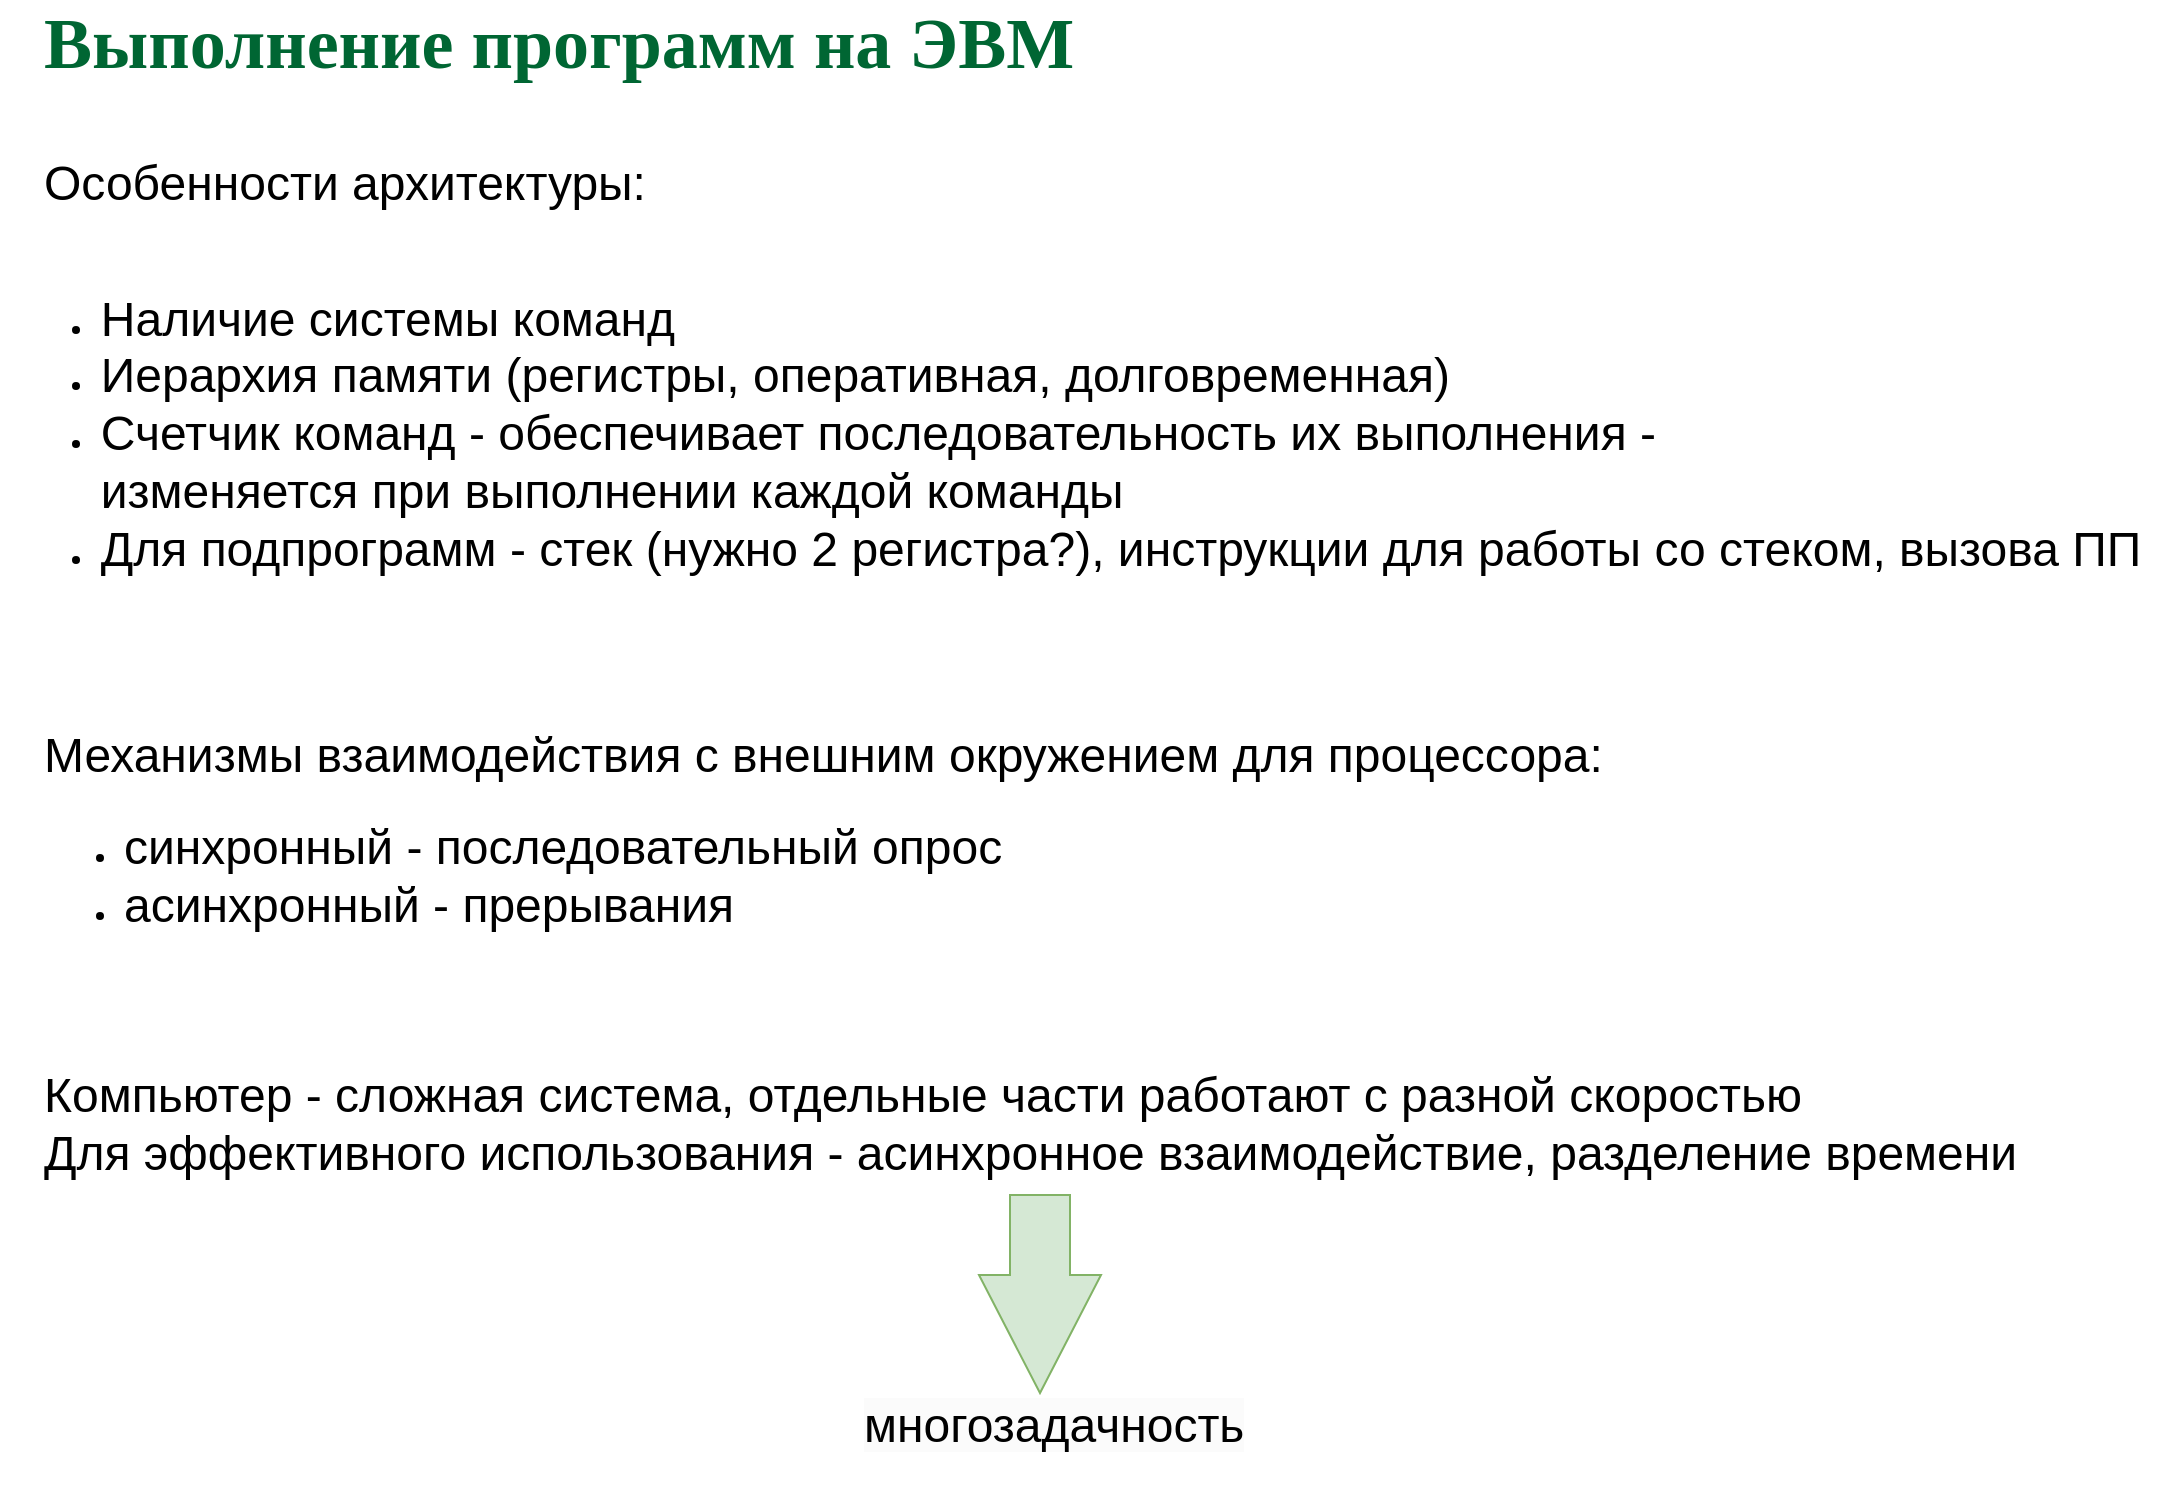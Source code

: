 <mxfile version="20.8.16" type="device" pages="12"><diagram id="nSJxbqhqykkziwxOkiMd" name="ProgrExec"><mxGraphModel dx="1434" dy="856" grid="1" gridSize="10" guides="1" tooltips="1" connect="1" arrows="1" fold="1" page="1" pageScale="1" pageWidth="1169" pageHeight="827" math="0" shadow="0"><root><mxCell id="0"/><mxCell id="1" parent="0"/><mxCell id="FSm5RWdc4QSnO34_9xcb-1" value="&lt;font face=&quot;Garamond&quot; color=&quot;#006633&quot;&gt;&lt;span style=&quot;font-size: 36px;&quot;&gt;&lt;b&gt;Выполнение программ на ЭВМ&lt;/b&gt;&lt;/span&gt;&lt;/font&gt;" style="text;html=1;align=left;verticalAlign=middle;whiteSpace=wrap;rounded=0;" parent="1" vertex="1"><mxGeometry x="40" y="40" width="920" height="20" as="geometry"/></mxCell><mxCell id="FSm5RWdc4QSnO34_9xcb-16" value="&lt;div style=&quot;&quot;&gt;&lt;span style=&quot;font-size: 24px; background-color: initial;&quot;&gt;Особенности архитектуры:&lt;/span&gt;&lt;/div&gt;" style="text;html=1;align=left;verticalAlign=middle;resizable=0;points=[];autosize=1;" parent="1" vertex="1"><mxGeometry x="40" y="100" width="320" height="40" as="geometry"/></mxCell><mxCell id="z0JmsjBJ_mSiuB3NKiDP-1" value="&lt;ul&gt;&lt;li style=&quot;text-align: justify;&quot;&gt;&lt;font style=&quot;font-size: 24px;&quot;&gt;Наличие системы команд&lt;/font&gt;&lt;/li&gt;&lt;li style=&quot;text-align: justify;&quot;&gt;&lt;font style=&quot;font-size: 24px;&quot;&gt;Иерархия памяти (регистры, оперативная, долговременная)&lt;/font&gt;&lt;/li&gt;&lt;li&gt;&lt;div style=&quot;text-align: justify;&quot;&gt;&lt;span style=&quot;background-color: initial;&quot;&gt;&lt;font style=&quot;font-size: 24px;&quot;&gt;Счетчик команд - обеспечивает последовательноcть их выполнения -&lt;/font&gt;&lt;/span&gt;&lt;/div&gt;&lt;font style=&quot;font-size: 24px;&quot;&gt;&lt;div style=&quot;text-align: justify;&quot;&gt;&lt;span style=&quot;background-color: initial;&quot;&gt;изменяется при выполнении каждой команды&lt;/span&gt;&lt;/div&gt;&lt;/font&gt;&lt;/li&gt;&lt;li style=&quot;text-align: justify;&quot;&gt;&lt;font style=&quot;font-size: 24px;&quot;&gt;Для подпрограмм - стек (нужно 2 регистра?), инструкции для работы со стеком, вызова ПП&lt;/font&gt;&lt;/li&gt;&lt;/ul&gt;" style="text;html=1;align=center;verticalAlign=middle;resizable=0;points=[];autosize=1;" parent="1" vertex="1"><mxGeometry x="20" y="155" width="1080" height="180" as="geometry"/></mxCell><mxCell id="fpP-_J3DZztAZxgvCmw2-1" value="&lt;div style=&quot;&quot;&gt;&lt;span style=&quot;font-size: 24px; background-color: initial;&quot;&gt;Механизмы взаимодействия с внешним окружением для процессора:&lt;/span&gt;&lt;/div&gt;" style="text;html=1;align=left;verticalAlign=middle;resizable=0;points=[];autosize=1;" parent="1" vertex="1"><mxGeometry x="40" y="386" width="800" height="40" as="geometry"/></mxCell><mxCell id="fpP-_J3DZztAZxgvCmw2-2" value="&lt;div style=&quot;&quot;&gt;&lt;div style=&quot;border-color: var(--border-color);&quot;&gt;&lt;ul&gt;&lt;li&gt;&lt;font style=&quot;font-size: 24px;&quot;&gt;синхронный - последовательный опрос&lt;/font&gt;&lt;/li&gt;&lt;li&gt;&lt;span style=&quot;border-color: var(--border-color); font-size: 24px; background-color: initial;&quot;&gt;асинхронный - прерывания&lt;/span&gt;&lt;/li&gt;&lt;/ul&gt;&lt;/div&gt;&lt;/div&gt;" style="text;html=1;align=left;verticalAlign=middle;resizable=0;points=[];autosize=1;" parent="1" vertex="1"><mxGeometry x="40" y="416" width="500" height="100" as="geometry"/></mxCell><mxCell id="fpP-_J3DZztAZxgvCmw2-3" value="&lt;div style=&quot;&quot;&gt;&lt;span style=&quot;font-size: 24px; background-color: initial;&quot;&gt;Компьютер - сложная система, отдельные части работают с разной скоростью&lt;/span&gt;&lt;/div&gt;&lt;div style=&quot;&quot;&gt;&lt;span style=&quot;font-size: 24px; background-color: initial;&quot;&gt;Для эффективного использования - асинхронное взаимодействие, разделение времени&lt;/span&gt;&lt;/div&gt;" style="text;html=1;align=left;verticalAlign=middle;resizable=0;points=[];autosize=1;" parent="1" vertex="1"><mxGeometry x="40" y="555" width="1010" height="70" as="geometry"/></mxCell><mxCell id="lG9jshffzJxQs7u_6hXv-1" value="&lt;span style=&quot;color: rgb(0, 0, 0); font-family: Helvetica; font-size: 24px; font-style: normal; font-variant-ligatures: normal; font-variant-caps: normal; font-weight: 400; letter-spacing: normal; orphans: 2; text-align: left; text-indent: 0px; text-transform: none; widows: 2; word-spacing: 0px; -webkit-text-stroke-width: 0px; background-color: rgb(251, 251, 251); text-decoration-thickness: initial; text-decoration-style: initial; text-decoration-color: initial; float: none; display: inline !important;&quot;&gt;многозадачность&lt;/span&gt;" style="text;whiteSpace=wrap;html=1;fontSize=24;" parent="1" vertex="1"><mxGeometry x="450" y="720" width="220" height="50" as="geometry"/></mxCell><mxCell id="lG9jshffzJxQs7u_6hXv-2" value="" style="shape=flexArrow;endArrow=classic;html=1;rounded=0;fontSize=24;endWidth=30;endSize=19.33;width=30;fillColor=#d5e8d4;strokeColor=#82b366;" parent="1" edge="1"><mxGeometry width="50" height="50" relative="1" as="geometry"><mxPoint x="540" y="625" as="sourcePoint"/><mxPoint x="540" y="725" as="targetPoint"/></mxGeometry></mxCell></root></mxGraphModel></diagram><diagram name="Process" id="l9g7ujYTFN1uIHumiWOt"><mxGraphModel dx="1434" dy="856" grid="1" gridSize="10" guides="1" tooltips="1" connect="1" arrows="1" fold="1" page="1" pageScale="1" pageWidth="1169" pageHeight="827" math="0" shadow="0"><root><mxCell id="tBPeujMHqotoFAU7v0gL-0"/><mxCell id="tBPeujMHqotoFAU7v0gL-1" parent="tBPeujMHqotoFAU7v0gL-0"/><mxCell id="tBPeujMHqotoFAU7v0gL-2" value="&lt;font face=&quot;Garamond&quot; color=&quot;#006633&quot;&gt;&lt;span style=&quot;font-size: 36px;&quot;&gt;&lt;b&gt;Процесс&lt;/b&gt;&lt;/span&gt;&lt;/font&gt;" style="text;html=1;align=left;verticalAlign=middle;whiteSpace=wrap;rounded=0;" parent="tBPeujMHqotoFAU7v0gL-1" vertex="1"><mxGeometry x="40" y="40" width="920" height="20" as="geometry"/></mxCell><mxCell id="tBPeujMHqotoFAU7v0gL-3" value="&lt;div style=&quot;&quot;&gt;&lt;span style=&quot;font-size: 24px; background-color: initial;&quot;&gt;Абстракция, представляющая программу, выполняемую компьютером&amp;nbsp;&lt;/span&gt;&lt;/div&gt;" style="text;html=1;align=left;verticalAlign=middle;resizable=0;points=[];autosize=1;" parent="tBPeujMHqotoFAU7v0gL-1" vertex="1"><mxGeometry x="40" y="100" width="820" height="40" as="geometry"/></mxCell><mxCell id="C2RTmKRhhdUdMfjQfOe0-0" value="Процесс" style="swimlane;whiteSpace=wrap;html=1;fontSize=24;" parent="tBPeujMHqotoFAU7v0gL-1" vertex="1"><mxGeometry x="430" y="170" width="200" height="530" as="geometry"><mxRectangle x="480" y="340" width="140" height="40" as="alternateBounds"/></mxGeometry></mxCell><mxCell id="C2RTmKRhhdUdMfjQfOe0-2" value="Внешние &lt;br&gt;ресурсы&lt;br&gt;(IO,файлы)" style="text;html=1;align=center;verticalAlign=middle;resizable=0;points=[];autosize=1;strokeColor=#82b366;fillColor=#d5e8d4;fontSize=24;" parent="C2RTmKRhhdUdMfjQfOe0-0" vertex="1"><mxGeometry x="25" y="410" width="150" height="100" as="geometry"/></mxCell><mxCell id="C2RTmKRhhdUdMfjQfOe0-6" value="Указатель команд" style="rounded=0;whiteSpace=wrap;html=1;fontSize=24;fillColor=#ffcc99;strokeColor=#36393d;" parent="C2RTmKRhhdUdMfjQfOe0-0" vertex="1"><mxGeometry x="35" y="90" width="130" height="60" as="geometry"/></mxCell><mxCell id="C2RTmKRhhdUdMfjQfOe0-7" value="РОН" style="rounded=0;whiteSpace=wrap;html=1;fontSize=24;fillColor=#ffcc99;strokeColor=#36393d;" parent="C2RTmKRhhdUdMfjQfOe0-0" vertex="1"><mxGeometry x="35" y="40" width="130" height="40" as="geometry"/></mxCell><mxCell id="C2RTmKRhhdUdMfjQfOe0-8" value="Прочие регистры" style="rounded=0;whiteSpace=wrap;html=1;fontSize=24;fillColor=#ffcc99;strokeColor=#36393d;" parent="C2RTmKRhhdUdMfjQfOe0-0" vertex="1"><mxGeometry x="35" y="160" width="130" height="60" as="geometry"/></mxCell><mxCell id="C2RTmKRhhdUdMfjQfOe0-4" value="Команды" style="text;html=1;align=center;verticalAlign=middle;resizable=0;points=[];autosize=1;strokeColor=#d6b656;fillColor=#fff2cc;fontSize=24;" parent="C2RTmKRhhdUdMfjQfOe0-0" vertex="1"><mxGeometry x="35" y="294" width="130" height="40" as="geometry"/></mxCell><mxCell id="C2RTmKRhhdUdMfjQfOe0-9" value="Данные" style="rounded=0;whiteSpace=wrap;html=1;fontSize=24;fillColor=#fff2cc;strokeColor=#d6b656;" parent="C2RTmKRhhdUdMfjQfOe0-0" vertex="1"><mxGeometry x="35" y="244" width="130" height="40" as="geometry"/></mxCell><mxCell id="C2RTmKRhhdUdMfjQfOe0-10" value="Стек" style="rounded=0;whiteSpace=wrap;html=1;fontSize=24;fillColor=#fff2cc;strokeColor=#d6b656;" parent="C2RTmKRhhdUdMfjQfOe0-0" vertex="1"><mxGeometry x="35" y="344" width="130" height="40" as="geometry"/></mxCell><mxCell id="C2RTmKRhhdUdMfjQfOe0-11" value="" style="shape=curlyBracket;whiteSpace=wrap;html=1;rounded=1;flipH=1;labelPosition=right;verticalLabelPosition=middle;align=left;verticalAlign=middle;fontSize=24;" parent="tBPeujMHqotoFAU7v0gL-1" vertex="1"><mxGeometry x="670" y="210" width="20" height="170" as="geometry"/></mxCell><mxCell id="C2RTmKRhhdUdMfjQfOe0-12" value="Процессор" style="text;html=1;align=center;verticalAlign=middle;resizable=0;points=[];autosize=1;strokeColor=none;fillColor=none;fontSize=24;" parent="tBPeujMHqotoFAU7v0gL-1" vertex="1"><mxGeometry x="690" y="270" width="150" height="40" as="geometry"/></mxCell><mxCell id="C2RTmKRhhdUdMfjQfOe0-13" value="" style="shape=curlyBracket;whiteSpace=wrap;html=1;rounded=1;flipH=1;labelPosition=right;verticalLabelPosition=middle;align=left;verticalAlign=middle;fontSize=24;" parent="tBPeujMHqotoFAU7v0gL-1" vertex="1"><mxGeometry x="670" y="413" width="20" height="140" as="geometry"/></mxCell><mxCell id="C2RTmKRhhdUdMfjQfOe0-14" value="Память" style="text;html=1;align=center;verticalAlign=middle;resizable=0;points=[];autosize=1;strokeColor=none;fillColor=none;fontSize=24;" parent="tBPeujMHqotoFAU7v0gL-1" vertex="1"><mxGeometry x="710" y="463" width="110" height="40" as="geometry"/></mxCell></root></mxGraphModel></diagram><diagram name="Process1" id="dG3LHWr2fGJmJgXNqLzI"><mxGraphModel dx="1434" dy="856" grid="1" gridSize="10" guides="1" tooltips="1" connect="1" arrows="1" fold="1" page="1" pageScale="1" pageWidth="1169" pageHeight="827" math="0" shadow="0"><root><mxCell id="VFLH68kPyPqiKflGiKJR-0"/><mxCell id="VFLH68kPyPqiKflGiKJR-1" parent="VFLH68kPyPqiKflGiKJR-0"/><mxCell id="VFLH68kPyPqiKflGiKJR-2" value="&lt;font face=&quot;Garamond&quot; color=&quot;#006633&quot;&gt;&lt;span style=&quot;font-size: 36px;&quot;&gt;&lt;b&gt;Процесс&lt;/b&gt;&lt;/span&gt;&lt;/font&gt;" style="text;html=1;align=left;verticalAlign=middle;whiteSpace=wrap;rounded=0;" parent="VFLH68kPyPqiKflGiKJR-1" vertex="1"><mxGeometry x="40" y="40" width="920" height="20" as="geometry"/></mxCell><mxCell id="VFLH68kPyPqiKflGiKJR-3" value="&lt;div style=&quot;&quot;&gt;&lt;span style=&quot;font-size: 24px; background-color: initial;&quot;&gt;Абстракция, представляющая программу, выполняемую компьютером&amp;nbsp;&lt;/span&gt;&lt;/div&gt;" style="text;html=1;align=left;verticalAlign=middle;resizable=0;points=[];autosize=1;" parent="VFLH68kPyPqiKflGiKJR-1" vertex="1"><mxGeometry x="40" y="100" width="820" height="40" as="geometry"/></mxCell><mxCell id="VFLH68kPyPqiKflGiKJR-4" value="&lt;ul&gt;&lt;li style=&quot;text-align: justify;&quot;&gt;&lt;font style=&quot;font-size: 24px;&quot;&gt;Изоляция выполняемых программ друг от друга&lt;/font&gt;&lt;/li&gt;&lt;ul&gt;&lt;li style=&quot;text-align: justify;&quot;&gt;&lt;font style=&quot;font-size: 24px;&quot;&gt;Защита - у одной выполняемой программы нет возможности повлиять на выполнение другой&lt;/font&gt;&lt;/li&gt;&lt;li style=&quot;text-align: justify;&quot;&gt;&lt;font style=&quot;font-size: 24px;&quot;&gt;Надежность - ошибки работы одной программы не должны вывести из строя всю систему&lt;/font&gt;&lt;/li&gt;&lt;/ul&gt;&lt;li style=&quot;text-align: left;&quot;&gt;&lt;span style=&quot;font-size: 24px; background-color: initial;&quot;&gt;Взаимодействие программ - возможность передавать информацию&lt;/span&gt;&lt;br&gt;&lt;/li&gt;&lt;li style=&quot;text-align: left;&quot;&gt;&lt;span style=&quot;font-size: 24px; background-color: initial;&quot;&gt;Эффективность&lt;/span&gt;&lt;/li&gt;&lt;ul&gt;&lt;li style=&quot;text-align: left;&quot;&gt;&lt;span style=&quot;font-size: 24px; background-color: initial;&quot;&gt;Критерии???&lt;/span&gt;&lt;/li&gt;&lt;/ul&gt;&lt;li style=&quot;text-align: left;&quot;&gt;&lt;span style=&quot;font-size: 24px; background-color: initial;&quot;&gt;Планирование - выбор порядка выполнения имеющихся задач&lt;/span&gt;&lt;br&gt;&lt;/li&gt;&lt;li style=&quot;text-align: left;&quot;&gt;&lt;span style=&quot;font-size: 24px; background-color: initial;&quot;&gt;Диспетчеризация - реализация плана выполнения&lt;/span&gt;&lt;/li&gt;&lt;/ul&gt;" style="text;html=1;align=center;verticalAlign=middle;resizable=0;points=[];autosize=1;" parent="VFLH68kPyPqiKflGiKJR-1" vertex="1"><mxGeometry y="210" width="1150" height="270" as="geometry"/></mxCell><mxCell id="VFLH68kPyPqiKflGiKJR-5" value="&lt;div style=&quot;&quot;&gt;&lt;span style=&quot;font-size: 24px;&quot;&gt;Задачи ОС:&lt;/span&gt;&lt;/div&gt;" style="text;html=1;align=left;verticalAlign=middle;resizable=0;points=[];autosize=1;" parent="VFLH68kPyPqiKflGiKJR-1" vertex="1"><mxGeometry x="40" y="200" width="150" height="40" as="geometry"/></mxCell><mxCell id="VFLH68kPyPqiKflGiKJR-6" value="&lt;div style=&quot;&quot;&gt;&lt;span style=&quot;font-size: 24px;&quot;&gt;Управление работой нескольких программ также требует ресурсов&amp;nbsp;&amp;nbsp;&lt;/span&gt;&lt;/div&gt;" style="text;html=1;align=left;verticalAlign=middle;resizable=0;points=[];autosize=1;" parent="VFLH68kPyPqiKflGiKJR-1" vertex="1"><mxGeometry x="190" y="740" width="790" height="40" as="geometry"/></mxCell><mxCell id="VFLH68kPyPqiKflGiKJR-7" value="" style="group" parent="VFLH68kPyPqiKflGiKJR-1" vertex="1" connectable="0"><mxGeometry x="100" y="710" width="80" height="80" as="geometry"/></mxCell><mxCell id="VFLH68kPyPqiKflGiKJR-8" value="" style="endArrow=none;html=1;strokeWidth=10;strokeColor=#FF0000;jumpStyle=arc;" parent="VFLH68kPyPqiKflGiKJR-7" edge="1"><mxGeometry width="50" height="50" relative="1" as="geometry"><mxPoint x="40" y="80" as="sourcePoint"/><mxPoint x="40" y="80" as="targetPoint"/><Array as="points"><mxPoint y="80"/><mxPoint x="40"/><mxPoint x="80" y="80"/></Array></mxGeometry></mxCell><mxCell id="VFLH68kPyPqiKflGiKJR-9" value="&lt;font style=&quot;font-size: 63px&quot;&gt;!&lt;/font&gt;" style="text;html=1;strokeColor=none;fillColor=none;align=center;verticalAlign=middle;whiteSpace=wrap;rounded=0;fontFamily=Times New Roman;" parent="VFLH68kPyPqiKflGiKJR-7" vertex="1"><mxGeometry x="20" y="40" width="40" height="20" as="geometry"/></mxCell></root></mxGraphModel></diagram><diagram name="ProcImpl" id="qnFB7m8EAblPJjfw8IcT"><mxGraphModel dx="1434" dy="856" grid="1" gridSize="10" guides="1" tooltips="1" connect="1" arrows="1" fold="1" page="1" pageScale="1" pageWidth="1169" pageHeight="827" math="0" shadow="0"><root><mxCell id="2LFhm4hsfouxXfLqIPhk-0"/><mxCell id="2LFhm4hsfouxXfLqIPhk-1" parent="2LFhm4hsfouxXfLqIPhk-0"/><mxCell id="2LFhm4hsfouxXfLqIPhk-2" value="&lt;font face=&quot;Garamond&quot; color=&quot;#006633&quot;&gt;&lt;span style=&quot;font-size: 36px;&quot;&gt;&lt;b&gt;Механизмы&lt;/b&gt;&lt;/span&gt;&lt;/font&gt;" style="text;html=1;align=left;verticalAlign=middle;whiteSpace=wrap;rounded=0;" parent="2LFhm4hsfouxXfLqIPhk-1" vertex="1"><mxGeometry x="40" y="40" width="920" height="20" as="geometry"/></mxCell><mxCell id="2LFhm4hsfouxXfLqIPhk-8" value="&lt;ul&gt;&lt;li style=&quot;text-align: justify;&quot;&gt;&lt;font style=&quot;font-size: 24px;&quot;&gt;Уровни привелегий для выполняемых комманд&lt;/font&gt;&lt;/li&gt;&lt;ul&gt;&lt;li style=&quot;text-align: justify;&quot;&gt;&lt;font style=&quot;font-size: 24px;&quot;&gt;Режимы ядра /&amp;nbsp;&lt;/font&gt;&lt;font style=&quot;font-size: 24px;&quot;&gt;пользователя&lt;/font&gt;&lt;/li&gt;&lt;li style=&quot;text-align: justify;&quot;&gt;&lt;font style=&quot;font-size: 24px;&quot;&gt;Атомарное переключение&lt;/font&gt;&lt;/li&gt;&lt;li style=&quot;text-align: justify;&quot;&gt;&lt;font style=&quot;font-size: 24px;&quot;&gt;Поддержка со стороны аппаратного обеспечения&lt;/font&gt;&lt;/li&gt;&lt;/ul&gt;&lt;li style=&quot;text-align: justify;&quot;&gt;&lt;span style=&quot;font-size: 24px;&quot;&gt;Виртуальная память - программы используют логические адреса при обращении&amp;nbsp;&lt;/span&gt;&lt;/li&gt;&lt;li style=&quot;text-align: justify;&quot;&gt;&lt;span style=&quot;font-size: 24px;&quot;&gt;Плоская / иерархическая структура процессов&lt;/span&gt;&lt;/li&gt;&lt;li style=&quot;text-align: justify;&quot;&gt;&lt;span style=&quot;font-size: 24px;&quot;&gt;IPC / синхронизация&lt;/span&gt;&lt;/li&gt;&lt;/ul&gt;" style="text;html=1;align=center;verticalAlign=middle;resizable=0;points=[];autosize=1;" parent="2LFhm4hsfouxXfLqIPhk-1" vertex="1"><mxGeometry x="20" y="100" width="980" height="240" as="geometry"/></mxCell></root></mxGraphModel></diagram><diagram name="Thread" id="jH8TLV62K9B6FPNNRwtL"><mxGraphModel dx="1434" dy="856" grid="1" gridSize="10" guides="1" tooltips="1" connect="1" arrows="1" fold="1" page="1" pageScale="1" pageWidth="1169" pageHeight="827" math="0" shadow="0"><root><mxCell id="UPwp5ahjmvPJkiSjynWU-0"/><mxCell id="UPwp5ahjmvPJkiSjynWU-1" parent="UPwp5ahjmvPJkiSjynWU-0"/><mxCell id="UPwp5ahjmvPJkiSjynWU-2" value="&lt;font face=&quot;Garamond&quot; color=&quot;#006633&quot;&gt;&lt;span style=&quot;font-size: 36px;&quot;&gt;&lt;b&gt;Поток&lt;/b&gt;&lt;/span&gt;&lt;/font&gt;" style="text;html=1;align=left;verticalAlign=middle;whiteSpace=wrap;rounded=0;" vertex="1" parent="UPwp5ahjmvPJkiSjynWU-1"><mxGeometry x="40" y="40" width="920" height="20" as="geometry"/></mxCell><mxCell id="UPwp5ahjmvPJkiSjynWU-3" value="&lt;div style=&quot;&quot;&gt;&lt;span style=&quot;font-size: 24px; background-color: initial;&quot;&gt;Абстракция, представляющая последовательность команд, выполняемых компьютером?&amp;nbsp;&lt;/span&gt;&lt;/div&gt;" style="text;html=1;align=left;verticalAlign=middle;resizable=0;points=[];autosize=1;" vertex="1" parent="UPwp5ahjmvPJkiSjynWU-1"><mxGeometry x="40" y="100" width="1030" height="40" as="geometry"/></mxCell><mxCell id="UPwp5ahjmvPJkiSjynWU-4" value="&lt;div style=&quot;text-align: justify;&quot;&gt;&lt;span style=&quot;background-color: initial;&quot;&gt;Поток - единица планирования&lt;/span&gt;&lt;/div&gt;" style="text;html=1;align=center;verticalAlign=middle;resizable=0;points=[];autosize=1;strokeColor=none;fillColor=none;fontSize=24;" vertex="1" parent="UPwp5ahjmvPJkiSjynWU-1"><mxGeometry x="40" y="400" width="370" height="40" as="geometry"/></mxCell><mxCell id="UPwp5ahjmvPJkiSjynWU-5" value="Можно организовать эффективное выполнение программы, если известно &lt;br&gt;&lt;div style=&quot;text-align: justify;&quot;&gt;&lt;span style=&quot;background-color: initial;&quot;&gt;о разной скорости работы&amp;nbsp;&lt;/span&gt;&lt;span style=&quot;background-color: initial; text-align: justify;&quot;&gt;отдельных ее частей&lt;/span&gt;&lt;/div&gt;" style="text;html=1;align=center;verticalAlign=middle;resizable=0;points=[];autosize=1;strokeColor=none;fillColor=none;fontSize=24;" vertex="1" parent="UPwp5ahjmvPJkiSjynWU-1"><mxGeometry x="30" y="150" width="860" height="70" as="geometry"/></mxCell><mxCell id="UPwp5ahjmvPJkiSjynWU-6" value="&lt;div style=&quot;text-align: justify;&quot;&gt;&lt;span style=&quot;background-color: initial;&quot;&gt;Поток - единица кооперации при выполнении программ&lt;/span&gt;&lt;/div&gt;" style="text;html=1;align=center;verticalAlign=middle;resizable=0;points=[];autosize=1;strokeColor=none;fillColor=none;fontSize=24;" vertex="1" parent="UPwp5ahjmvPJkiSjynWU-1"><mxGeometry x="30" y="240" width="650" height="40" as="geometry"/></mxCell></root></mxGraphModel></diagram><diagram name="Proc vs. Threa" id="CcIGfTYr9qR9fIUdmWm8"><mxGraphModel dx="1434" dy="856" grid="1" gridSize="10" guides="1" tooltips="1" connect="1" arrows="1" fold="1" page="1" pageScale="1" pageWidth="1169" pageHeight="827" math="0" shadow="0"><root><mxCell id="x0AA3bhOcZa38QLCECdb-0"/><mxCell id="x0AA3bhOcZa38QLCECdb-1" parent="x0AA3bhOcZa38QLCECdb-0"/><mxCell id="x0AA3bhOcZa38QLCECdb-2" value="&lt;font face=&quot;Garamond&quot; color=&quot;#006633&quot;&gt;&lt;span style=&quot;font-size: 36px;&quot;&gt;&lt;b&gt;Процессы и потоки&lt;/b&gt;&lt;/span&gt;&lt;/font&gt;" style="text;html=1;align=left;verticalAlign=middle;whiteSpace=wrap;rounded=0;" parent="x0AA3bhOcZa38QLCECdb-1" vertex="1"><mxGeometry x="40" y="40" width="920" height="20" as="geometry"/></mxCell><mxCell id="a7BULL-9takkwrKtrvQq-12" value="Процесс" style="swimlane;whiteSpace=wrap;html=1;fontSize=24;" parent="x0AA3bhOcZa38QLCECdb-1" vertex="1"><mxGeometry x="450" y="120" width="650" height="520" as="geometry"><mxRectangle x="480" y="340" width="140" height="40" as="alternateBounds"/></mxGeometry></mxCell><mxCell id="a7BULL-9takkwrKtrvQq-18" value="&lt;span style=&quot;&quot;&gt;Данные&amp;nbsp;&lt;/span&gt;" style="rounded=0;whiteSpace=wrap;html=1;fontSize=24;fillColor=#fff2cc;strokeColor=#d6b656;" parent="a7BULL-9takkwrKtrvQq-12" vertex="1"><mxGeometry x="20" y="320" width="610" height="40" as="geometry"/></mxCell><mxCell id="a7BULL-9takkwrKtrvQq-20" value="Внешние&amp;nbsp;&lt;span style=&quot;&quot;&gt;ресурсы&amp;nbsp;&lt;/span&gt;&lt;br style=&quot;border-color: var(--border-color);&quot;&gt;(IO,файлы&lt;span style=&quot;&quot;&gt;)&lt;/span&gt;" style="rounded=0;whiteSpace=wrap;html=1;fontSize=24;fillColor=#d5e8d4;strokeColor=#82b366;" parent="a7BULL-9takkwrKtrvQq-12" vertex="1"><mxGeometry x="20" y="440" width="610" height="60" as="geometry"/></mxCell><mxCell id="E0Z-KrfZ8zAxnT_gQ3G2-2" value="Поток 1" style="swimlane;whiteSpace=wrap;html=1;fontSize=24;startSize=23;" parent="a7BULL-9takkwrKtrvQq-12" vertex="1"><mxGeometry x="20" y="40" width="150" height="270" as="geometry"/></mxCell><mxCell id="gbKKFq4SktGGh1cB8W86-1" value="РОН" style="rounded=0;whiteSpace=wrap;html=1;fontSize=24;fillColor=#ffcc99;strokeColor=#36393d;" vertex="1" parent="E0Z-KrfZ8zAxnT_gQ3G2-2"><mxGeometry x="10" y="30" width="130" height="40" as="geometry"/></mxCell><mxCell id="gbKKFq4SktGGh1cB8W86-2" value="Указатель команд" style="rounded=0;whiteSpace=wrap;html=1;fontSize=24;fillColor=#ffcc99;strokeColor=#36393d;" vertex="1" parent="E0Z-KrfZ8zAxnT_gQ3G2-2"><mxGeometry x="10" y="80" width="130" height="60" as="geometry"/></mxCell><mxCell id="gbKKFq4SktGGh1cB8W86-3" value="Прочие регистры" style="rounded=0;whiteSpace=wrap;html=1;fontSize=24;fillColor=#ffcc99;strokeColor=#36393d;" vertex="1" parent="E0Z-KrfZ8zAxnT_gQ3G2-2"><mxGeometry x="10" y="150" width="130" height="60" as="geometry"/></mxCell><mxCell id="gbKKFq4SktGGh1cB8W86-4" value="Стек" style="rounded=0;whiteSpace=wrap;html=1;fontSize=24;fillColor=#fff2cc;strokeColor=#d6b656;" vertex="1" parent="E0Z-KrfZ8zAxnT_gQ3G2-2"><mxGeometry x="10" y="220" width="130" height="40" as="geometry"/></mxCell><mxCell id="gbKKFq4SktGGh1cB8W86-5" value="&lt;span style=&quot;&quot;&gt;Команды&lt;/span&gt;" style="rounded=0;whiteSpace=wrap;html=1;fontSize=24;fillColor=#fff2cc;strokeColor=#d6b656;" vertex="1" parent="a7BULL-9takkwrKtrvQq-12"><mxGeometry x="20" y="380" width="610" height="40" as="geometry"/></mxCell><mxCell id="gbKKFq4SktGGh1cB8W86-6" value="Поток 2" style="swimlane;whiteSpace=wrap;html=1;fontSize=24;startSize=23;" vertex="1" parent="a7BULL-9takkwrKtrvQq-12"><mxGeometry x="180" y="40" width="150" height="270" as="geometry"/></mxCell><mxCell id="gbKKFq4SktGGh1cB8W86-7" value="РОН" style="rounded=0;whiteSpace=wrap;html=1;fontSize=24;fillColor=#ffcc99;strokeColor=#36393d;" vertex="1" parent="gbKKFq4SktGGh1cB8W86-6"><mxGeometry x="10" y="30" width="130" height="40" as="geometry"/></mxCell><mxCell id="gbKKFq4SktGGh1cB8W86-8" value="Указатель команд" style="rounded=0;whiteSpace=wrap;html=1;fontSize=24;fillColor=#ffcc99;strokeColor=#36393d;" vertex="1" parent="gbKKFq4SktGGh1cB8W86-6"><mxGeometry x="10" y="80" width="130" height="60" as="geometry"/></mxCell><mxCell id="gbKKFq4SktGGh1cB8W86-9" value="Прочие регистры" style="rounded=0;whiteSpace=wrap;html=1;fontSize=24;fillColor=#ffcc99;strokeColor=#36393d;" vertex="1" parent="gbKKFq4SktGGh1cB8W86-6"><mxGeometry x="10" y="150" width="130" height="60" as="geometry"/></mxCell><mxCell id="gbKKFq4SktGGh1cB8W86-10" value="Стек" style="rounded=0;whiteSpace=wrap;html=1;fontSize=24;fillColor=#fff2cc;strokeColor=#d6b656;" vertex="1" parent="gbKKFq4SktGGh1cB8W86-6"><mxGeometry x="10" y="220" width="130" height="40" as="geometry"/></mxCell><mxCell id="gbKKFq4SktGGh1cB8W86-11" value="Поток n" style="swimlane;whiteSpace=wrap;html=1;fontSize=24;startSize=23;" vertex="1" parent="a7BULL-9takkwrKtrvQq-12"><mxGeometry x="480" y="40" width="150" height="270" as="geometry"/></mxCell><mxCell id="gbKKFq4SktGGh1cB8W86-12" value="РОН" style="rounded=0;whiteSpace=wrap;html=1;fontSize=24;fillColor=#ffcc99;strokeColor=#36393d;" vertex="1" parent="gbKKFq4SktGGh1cB8W86-11"><mxGeometry x="10" y="30" width="130" height="40" as="geometry"/></mxCell><mxCell id="gbKKFq4SktGGh1cB8W86-13" value="Указатель команд" style="rounded=0;whiteSpace=wrap;html=1;fontSize=24;fillColor=#ffcc99;strokeColor=#36393d;" vertex="1" parent="gbKKFq4SktGGh1cB8W86-11"><mxGeometry x="10" y="80" width="130" height="60" as="geometry"/></mxCell><mxCell id="gbKKFq4SktGGh1cB8W86-14" value="Прочие регистры" style="rounded=0;whiteSpace=wrap;html=1;fontSize=24;fillColor=#ffcc99;strokeColor=#36393d;" vertex="1" parent="gbKKFq4SktGGh1cB8W86-11"><mxGeometry x="10" y="150" width="130" height="60" as="geometry"/></mxCell><mxCell id="gbKKFq4SktGGh1cB8W86-15" value="Стек" style="rounded=0;whiteSpace=wrap;html=1;fontSize=24;fillColor=#fff2cc;strokeColor=#d6b656;" vertex="1" parent="gbKKFq4SktGGh1cB8W86-11"><mxGeometry x="10" y="220" width="130" height="40" as="geometry"/></mxCell><mxCell id="a7BULL-9takkwrKtrvQq-28" value="..." style="text;html=1;align=center;verticalAlign=middle;resizable=0;points=[];autosize=1;strokeColor=none;fillColor=none;fontSize=24;" parent="a7BULL-9takkwrKtrvQq-12" vertex="1"><mxGeometry x="390" y="270" width="40" height="40" as="geometry"/></mxCell><mxCell id="hHAaS6Gjhi5_Dp3g_OiN-0" value="Процесс" style="swimlane;whiteSpace=wrap;html=1;fontSize=24;" vertex="1" parent="x0AA3bhOcZa38QLCECdb-1"><mxGeometry x="90" y="120" width="200" height="530" as="geometry"><mxRectangle x="480" y="340" width="140" height="40" as="alternateBounds"/></mxGeometry></mxCell><mxCell id="hHAaS6Gjhi5_Dp3g_OiN-1" value="Внешние &lt;br&gt;ресурсы&lt;br&gt;(IO,файлы)" style="text;html=1;align=center;verticalAlign=middle;resizable=0;points=[];autosize=1;strokeColor=#82b366;fillColor=#d5e8d4;fontSize=24;" vertex="1" parent="hHAaS6Gjhi5_Dp3g_OiN-0"><mxGeometry x="25" y="410" width="150" height="100" as="geometry"/></mxCell><mxCell id="hHAaS6Gjhi5_Dp3g_OiN-2" value="Указатель команд" style="rounded=0;whiteSpace=wrap;html=1;fontSize=24;fillColor=#ffcc99;strokeColor=#36393d;" vertex="1" parent="hHAaS6Gjhi5_Dp3g_OiN-0"><mxGeometry x="35" y="90" width="130" height="60" as="geometry"/></mxCell><mxCell id="hHAaS6Gjhi5_Dp3g_OiN-3" value="РОН" style="rounded=0;whiteSpace=wrap;html=1;fontSize=24;fillColor=#ffcc99;strokeColor=#36393d;" vertex="1" parent="hHAaS6Gjhi5_Dp3g_OiN-0"><mxGeometry x="35" y="40" width="130" height="40" as="geometry"/></mxCell><mxCell id="hHAaS6Gjhi5_Dp3g_OiN-4" value="Прочие регистры" style="rounded=0;whiteSpace=wrap;html=1;fontSize=24;fillColor=#ffcc99;strokeColor=#36393d;" vertex="1" parent="hHAaS6Gjhi5_Dp3g_OiN-0"><mxGeometry x="35" y="160" width="130" height="60" as="geometry"/></mxCell><mxCell id="hHAaS6Gjhi5_Dp3g_OiN-5" value="Команды" style="text;html=1;align=center;verticalAlign=middle;resizable=0;points=[];autosize=1;strokeColor=#d6b656;fillColor=#fff2cc;fontSize=24;" vertex="1" parent="hHAaS6Gjhi5_Dp3g_OiN-0"><mxGeometry x="35" y="294" width="130" height="40" as="geometry"/></mxCell><mxCell id="hHAaS6Gjhi5_Dp3g_OiN-6" value="Данные" style="rounded=0;whiteSpace=wrap;html=1;fontSize=24;fillColor=#fff2cc;strokeColor=#d6b656;" vertex="1" parent="hHAaS6Gjhi5_Dp3g_OiN-0"><mxGeometry x="35" y="244" width="130" height="40" as="geometry"/></mxCell><mxCell id="hHAaS6Gjhi5_Dp3g_OiN-7" value="Стек" style="rounded=0;whiteSpace=wrap;html=1;fontSize=24;fillColor=#fff2cc;strokeColor=#d6b656;" vertex="1" parent="hHAaS6Gjhi5_Dp3g_OiN-0"><mxGeometry x="35" y="344" width="130" height="40" as="geometry"/></mxCell></root></mxGraphModel></diagram><diagram name="Switch" id="zg4TAHSoY1tcdQIQsCl-"><mxGraphModel dx="1434" dy="856" grid="1" gridSize="10" guides="1" tooltips="1" connect="1" arrows="1" fold="1" page="1" pageScale="1" pageWidth="1169" pageHeight="827" math="0" shadow="0"><root><mxCell id="e24MbmkmxqClD7rEPfaP-0"/><mxCell id="e24MbmkmxqClD7rEPfaP-1" parent="e24MbmkmxqClD7rEPfaP-0"/><mxCell id="e24MbmkmxqClD7rEPfaP-2" value="&lt;font face=&quot;Garamond&quot; color=&quot;#006633&quot;&gt;&lt;span style=&quot;font-size: 36px;&quot;&gt;&lt;b&gt;Модели многозадачности&lt;/b&gt;&lt;/span&gt;&lt;/font&gt;" style="text;html=1;align=left;verticalAlign=middle;whiteSpace=wrap;rounded=0;" parent="e24MbmkmxqClD7rEPfaP-1" vertex="1"><mxGeometry x="40" y="40" width="920" height="20" as="geometry"/></mxCell><mxCell id="e24MbmkmxqClD7rEPfaP-3" value="&lt;div style=&quot;&quot;&gt;&lt;ul&gt;&lt;li&gt;&lt;span style=&quot;font-size: 24px; background-color: initial;&quot;&gt;Кооперативная - программы сами принимают решение о передаче ресурсов процессора&lt;br&gt;&lt;/span&gt;&lt;font style=&quot;font-size: 24px;&quot;&gt;и уведомляют об этом посредника&lt;/font&gt;&lt;/li&gt;&lt;/ul&gt;&lt;/div&gt;" style="text;html=1;align=left;verticalAlign=middle;resizable=0;points=[];autosize=1;" parent="e24MbmkmxqClD7rEPfaP-1" vertex="1"><mxGeometry x="40" y="120" width="1060" height="100" as="geometry"/></mxCell><mxCell id="sfog1MSbfzxbVCWLOZPj-1" value="Для процессов - посредник = ОС, для потоков - необязательно&amp;nbsp;" style="text;html=1;align=center;verticalAlign=middle;resizable=0;points=[];autosize=1;strokeColor=none;fillColor=none;fontSize=24;" parent="e24MbmkmxqClD7rEPfaP-1" vertex="1"><mxGeometry x="171" y="730" width="730" height="40" as="geometry"/></mxCell><mxCell id="kUnpttdUz_7TJmhfstCy-0" value="&lt;div style=&quot;&quot;&gt;&lt;ul&gt;&lt;li&gt;&lt;span style=&quot;background-color: initial; font-size: 24px;&quot;&gt;Вытесняющая - посредник самостоятельно принимает решение о передаче&amp;nbsp;&lt;/span&gt;&lt;br&gt;&lt;/li&gt;&lt;/ul&gt;&lt;/div&gt;" style="text;html=1;align=left;verticalAlign=middle;resizable=0;points=[];autosize=1;" vertex="1" parent="e24MbmkmxqClD7rEPfaP-1"><mxGeometry x="40" y="335" width="920" height="70" as="geometry"/></mxCell><mxCell id="_qr2BPOXxH1lpe2oZSij-0" value="" style="group" vertex="1" connectable="0" parent="e24MbmkmxqClD7rEPfaP-1"><mxGeometry x="66" y="710" width="80" height="80" as="geometry"/></mxCell><mxCell id="_qr2BPOXxH1lpe2oZSij-1" value="" style="endArrow=none;html=1;strokeWidth=10;strokeColor=#FF0000;jumpStyle=arc;" edge="1" parent="_qr2BPOXxH1lpe2oZSij-0"><mxGeometry width="50" height="50" relative="1" as="geometry"><mxPoint x="40" y="80" as="sourcePoint"/><mxPoint x="40" y="80" as="targetPoint"/><Array as="points"><mxPoint y="80"/><mxPoint x="40"/><mxPoint x="80" y="80"/></Array></mxGeometry></mxCell><mxCell id="_qr2BPOXxH1lpe2oZSij-2" value="&lt;font style=&quot;font-size: 63px&quot;&gt;!&lt;/font&gt;" style="text;html=1;strokeColor=none;fillColor=none;align=center;verticalAlign=middle;whiteSpace=wrap;rounded=0;fontFamily=Times New Roman;" vertex="1" parent="_qr2BPOXxH1lpe2oZSij-0"><mxGeometry x="20" y="40" width="40" height="20" as="geometry"/></mxCell><mxCell id="_qr2BPOXxH1lpe2oZSij-11" value="&lt;font style=&quot;font-size: 24px;&quot;&gt;Как гарантировать невозможность монопольного захвата ресурсов?&lt;/font&gt;" style="text;html=1;align=center;verticalAlign=middle;resizable=0;points=[];autosize=1;strokeColor=none;fillColor=none;" vertex="1" parent="e24MbmkmxqClD7rEPfaP-1"><mxGeometry x="152" y="237" width="790" height="40" as="geometry"/></mxCell><mxCell id="_qr2BPOXxH1lpe2oZSij-12" value="&lt;font style=&quot;font-size: 60px&quot;&gt;?&lt;/font&gt;" style="ellipse;whiteSpace=wrap;html=1;aspect=fixed;strokeColor=#FF0000;strokeWidth=10;" vertex="1" parent="e24MbmkmxqClD7rEPfaP-1"><mxGeometry x="66" y="220" width="80" height="80" as="geometry"/></mxCell><mxCell id="_qr2BPOXxH1lpe2oZSij-15" value="&lt;font style=&quot;font-size: 60px&quot;&gt;?&lt;/font&gt;" style="ellipse;whiteSpace=wrap;html=1;aspect=fixed;strokeColor=#FF0000;strokeWidth=10;" vertex="1" parent="e24MbmkmxqClD7rEPfaP-1"><mxGeometry x="62" y="405" width="80" height="80" as="geometry"/></mxCell><mxCell id="_qr2BPOXxH1lpe2oZSij-16" value="&lt;font style=&quot;font-size: 24px;&quot;&gt;Когда именно передавать ресурсы системы?&lt;/font&gt;" style="text;html=1;align=center;verticalAlign=middle;resizable=0;points=[];autosize=1;strokeColor=none;fillColor=none;" vertex="1" parent="e24MbmkmxqClD7rEPfaP-1"><mxGeometry x="146" y="425" width="530" height="40" as="geometry"/></mxCell></root></mxGraphModel></diagram><diagram name="ProcStates1" id="Dprki4KVavajzb6xcEt2"><mxGraphModel dx="1434" dy="856" grid="1" gridSize="10" guides="1" tooltips="1" connect="1" arrows="1" fold="1" page="1" pageScale="1" pageWidth="1169" pageHeight="827" math="0" shadow="0"><root><mxCell id="yD2vhJBWGqA_ciG2g0NW-0"/><mxCell id="yD2vhJBWGqA_ciG2g0NW-1" parent="yD2vhJBWGqA_ciG2g0NW-0"/><mxCell id="yD2vhJBWGqA_ciG2g0NW-2" value="&lt;font face=&quot;Garamond&quot; color=&quot;#006633&quot;&gt;&lt;span style=&quot;font-size: 36px;&quot;&gt;&lt;b&gt;Состояния при планировании&amp;nbsp;&lt;/b&gt;&lt;/span&gt;&lt;/font&gt;" style="text;html=1;align=left;verticalAlign=middle;whiteSpace=wrap;rounded=0;" parent="yD2vhJBWGqA_ciG2g0NW-1" vertex="1"><mxGeometry x="40" y="40" width="920" height="20" as="geometry"/></mxCell><mxCell id="xUxSNeP52-d3DJDEmHGL-2" value="" style="endArrow=classic;html=1;fontSize=24;curved=1;exitX=0.5;exitY=0;exitDx=0;exitDy=0;entryX=0.5;entryY=0;entryDx=0;entryDy=0;" parent="yD2vhJBWGqA_ciG2g0NW-1" source="J2ggEzfQZv09y2XyBORm-0" target="J2ggEzfQZv09y2XyBORm-1" edge="1"><mxGeometry width="50" height="50" relative="1" as="geometry"><mxPoint x="300" y="260" as="sourcePoint"/><mxPoint x="800" y="260" as="targetPoint"/><Array as="points"><mxPoint x="540" y="100"/></Array></mxGeometry></mxCell><mxCell id="xUxSNeP52-d3DJDEmHGL-3" value="" style="endArrow=classic;html=1;fontSize=24;curved=1;exitX=0.5;exitY=1;exitDx=0;exitDy=0;entryX=0.5;entryY=1;entryDx=0;entryDy=0;" parent="yD2vhJBWGqA_ciG2g0NW-1" source="J2ggEzfQZv09y2XyBORm-1" target="J2ggEzfQZv09y2XyBORm-0" edge="1"><mxGeometry width="50" height="50" relative="1" as="geometry"><mxPoint x="800" y="320" as="sourcePoint"/><mxPoint x="300" y="320" as="targetPoint"/><Array as="points"><mxPoint x="540" y="470"/></Array></mxGeometry></mxCell><mxCell id="J2ggEzfQZv09y2XyBORm-0" value="&lt;font style=&quot;font-size: 24px;&quot;&gt;Выполняется&lt;/font&gt;" style="rounded=1;whiteSpace=wrap;html=1;" parent="yD2vhJBWGqA_ciG2g0NW-1" vertex="1"><mxGeometry x="240" y="260" width="170" height="60" as="geometry"/></mxCell><mxCell id="J2ggEzfQZv09y2XyBORm-1" value="Не выполняется" style="rounded=1;whiteSpace=wrap;html=1;fontSize=24;" parent="yD2vhJBWGqA_ciG2g0NW-1" vertex="1"><mxGeometry x="690" y="260" width="220" height="60" as="geometry"/></mxCell><mxCell id="xUbCNnuGi3qXxvZruGpf-0" value="&lt;div style=&quot;&quot;&gt;&lt;span style=&quot;font-size: 24px;&quot;&gt;Если причина простоя не принимается во внимание,&amp;nbsp;&lt;/span&gt;&lt;/div&gt;&lt;div style=&quot;&quot;&gt;&lt;span style=&quot;font-size: 24px;&quot;&gt;планирование и диспетчеризация могут быть тщетными&amp;nbsp;&amp;nbsp;&lt;/span&gt;&lt;/div&gt;" style="text;html=1;align=left;verticalAlign=middle;resizable=0;points=[];autosize=1;" parent="yD2vhJBWGqA_ciG2g0NW-1" vertex="1"><mxGeometry x="193" y="705" width="670" height="70" as="geometry"/></mxCell><mxCell id="xUbCNnuGi3qXxvZruGpf-1" value="" style="group" parent="yD2vhJBWGqA_ciG2g0NW-1" vertex="1" connectable="0"><mxGeometry x="83" y="700" width="80" height="80" as="geometry"/></mxCell><mxCell id="xUbCNnuGi3qXxvZruGpf-2" value="" style="endArrow=none;html=1;strokeWidth=10;strokeColor=#FF0000;jumpStyle=arc;" parent="xUbCNnuGi3qXxvZruGpf-1" edge="1"><mxGeometry width="50" height="50" relative="1" as="geometry"><mxPoint x="40" y="80" as="sourcePoint"/><mxPoint x="40" y="80" as="targetPoint"/><Array as="points"><mxPoint y="80"/><mxPoint x="40"/><mxPoint x="80" y="80"/></Array></mxGeometry></mxCell><mxCell id="xUbCNnuGi3qXxvZruGpf-3" value="&lt;font style=&quot;font-size: 63px&quot;&gt;!&lt;/font&gt;" style="text;html=1;strokeColor=none;fillColor=none;align=center;verticalAlign=middle;whiteSpace=wrap;rounded=0;fontFamily=Times New Roman;" parent="xUbCNnuGi3qXxvZruGpf-1" vertex="1"><mxGeometry x="20" y="40" width="40" height="20" as="geometry"/></mxCell></root></mxGraphModel></diagram><diagram name="ProcStates2" id="Dd4n9PIf_xPSdMrAyb2q"><mxGraphModel dx="1434" dy="856" grid="1" gridSize="10" guides="1" tooltips="1" connect="1" arrows="1" fold="1" page="1" pageScale="1" pageWidth="1169" pageHeight="827" math="0" shadow="0"><root><mxCell id="Wt1Z7GTbbg-_mPJVURa6-0"/><mxCell id="Wt1Z7GTbbg-_mPJVURa6-1" parent="Wt1Z7GTbbg-_mPJVURa6-0"/><mxCell id="Wt1Z7GTbbg-_mPJVURa6-2" value="&lt;b style=&quot;border-color: var(--border-color); color: rgb(0, 102, 51); font-family: Garamond; font-size: 36px;&quot;&gt;Состояния при планировании&lt;/b&gt;" style="text;html=1;align=left;verticalAlign=middle;whiteSpace=wrap;rounded=0;" parent="Wt1Z7GTbbg-_mPJVURa6-1" vertex="1"><mxGeometry x="40" y="40" width="920" height="20" as="geometry"/></mxCell><mxCell id="Wt1Z7GTbbg-_mPJVURa6-3" value="" style="endArrow=classic;html=1;fontSize=24;curved=1;exitX=0.5;exitY=0;exitDx=0;exitDy=0;entryX=0.5;entryY=0;entryDx=0;entryDy=0;" parent="Wt1Z7GTbbg-_mPJVURa6-1" source="Wt1Z7GTbbg-_mPJVURa6-5" target="Wt1Z7GTbbg-_mPJVURa6-6" edge="1"><mxGeometry width="50" height="50" relative="1" as="geometry"><mxPoint x="300" y="260" as="sourcePoint"/><mxPoint x="800" y="260" as="targetPoint"/><Array as="points"><mxPoint x="540" y="100"/></Array></mxGeometry></mxCell><mxCell id="Wt1Z7GTbbg-_mPJVURa6-5" value="&lt;font style=&quot;font-size: 24px;&quot;&gt;Выполняется&lt;/font&gt;" style="rounded=1;whiteSpace=wrap;html=1;" parent="Wt1Z7GTbbg-_mPJVURa6-1" vertex="1"><mxGeometry x="240" y="260" width="170" height="60" as="geometry"/></mxCell><mxCell id="Wt1Z7GTbbg-_mPJVURa6-6" value="Ожидает" style="rounded=1;whiteSpace=wrap;html=1;fontSize=24;" parent="Wt1Z7GTbbg-_mPJVURa6-1" vertex="1"><mxGeometry x="690" y="260" width="220" height="60" as="geometry"/></mxCell><mxCell id="Nhv_i7HxnGcfFH82odIa-0" value="&lt;font style=&quot;font-size: 24px;&quot;&gt;Готов к выполнению&lt;/font&gt;" style="rounded=1;whiteSpace=wrap;html=1;" parent="Wt1Z7GTbbg-_mPJVURa6-1" vertex="1"><mxGeometry x="470" y="470" width="170" height="60" as="geometry"/></mxCell><mxCell id="Nhv_i7HxnGcfFH82odIa-1" value="" style="endArrow=classic;html=1;fontSize=24;exitX=0.75;exitY=1;exitDx=0;exitDy=0;entryX=0.25;entryY=0;entryDx=0;entryDy=0;curved=1;" parent="Wt1Z7GTbbg-_mPJVURa6-1" source="Wt1Z7GTbbg-_mPJVURa6-5" target="Nhv_i7HxnGcfFH82odIa-0" edge="1"><mxGeometry width="50" height="50" relative="1" as="geometry"><mxPoint x="560" y="450" as="sourcePoint"/><mxPoint x="610" y="400" as="targetPoint"/><Array as="points"><mxPoint x="500" y="360"/></Array></mxGeometry></mxCell><mxCell id="Nhv_i7HxnGcfFH82odIa-2" value="" style="endArrow=classic;html=1;fontSize=24;exitX=0.5;exitY=1;exitDx=0;exitDy=0;entryX=0.25;entryY=1;entryDx=0;entryDy=0;curved=1;" parent="Wt1Z7GTbbg-_mPJVURa6-1" source="Nhv_i7HxnGcfFH82odIa-0" target="Wt1Z7GTbbg-_mPJVURa6-5" edge="1"><mxGeometry width="50" height="50" relative="1" as="geometry"><mxPoint x="377.5" y="330" as="sourcePoint"/><mxPoint x="565" y="480" as="targetPoint"/><Array as="points"><mxPoint x="360" y="610"/></Array></mxGeometry></mxCell><mxCell id="Nhv_i7HxnGcfFH82odIa-3" value="" style="endArrow=classic;html=1;fontSize=24;exitX=0.5;exitY=1;exitDx=0;exitDy=0;entryX=0.75;entryY=0;entryDx=0;entryDy=0;curved=1;" parent="Wt1Z7GTbbg-_mPJVURa6-1" source="Wt1Z7GTbbg-_mPJVURa6-6" target="Nhv_i7HxnGcfFH82odIa-0" edge="1"><mxGeometry width="50" height="50" relative="1" as="geometry"><mxPoint x="377.5" y="330" as="sourcePoint"/><mxPoint x="565" y="480" as="targetPoint"/><Array as="points"><mxPoint x="740" y="420"/></Array></mxGeometry></mxCell><mxCell id="fWSuf1DbPbQdNUF9mJEy-0" value="&lt;div style=&quot;&quot;&gt;&lt;span style=&quot;font-size: 24px;&quot;&gt;Изменения состояния могут зависеть от других клиентов&lt;/span&gt;&lt;/div&gt;" style="text;html=1;align=left;verticalAlign=middle;resizable=0;points=[];autosize=1;" parent="Wt1Z7GTbbg-_mPJVURa6-1" vertex="1"><mxGeometry x="193" y="720" width="660" height="40" as="geometry"/></mxCell><mxCell id="fWSuf1DbPbQdNUF9mJEy-1" value="" style="group" parent="Wt1Z7GTbbg-_mPJVURa6-1" vertex="1" connectable="0"><mxGeometry x="83" y="700" width="80" height="80" as="geometry"/></mxCell><mxCell id="fWSuf1DbPbQdNUF9mJEy-2" value="" style="endArrow=none;html=1;strokeWidth=10;strokeColor=#FF0000;jumpStyle=arc;" parent="fWSuf1DbPbQdNUF9mJEy-1" edge="1"><mxGeometry width="50" height="50" relative="1" as="geometry"><mxPoint x="40" y="80" as="sourcePoint"/><mxPoint x="40" y="80" as="targetPoint"/><Array as="points"><mxPoint y="80"/><mxPoint x="40"/><mxPoint x="80" y="80"/></Array></mxGeometry></mxCell><mxCell id="fWSuf1DbPbQdNUF9mJEy-3" value="&lt;font style=&quot;font-size: 63px&quot;&gt;!&lt;/font&gt;" style="text;html=1;strokeColor=none;fillColor=none;align=center;verticalAlign=middle;whiteSpace=wrap;rounded=0;fontFamily=Times New Roman;" parent="fWSuf1DbPbQdNUF9mJEy-1" vertex="1"><mxGeometry x="20" y="40" width="40" height="20" as="geometry"/></mxCell></root></mxGraphModel></diagram><diagram name="ProcStates3" id="9K3MgPm3fSG1mrfrDpeM"><mxGraphModel dx="1434" dy="856" grid="1" gridSize="10" guides="1" tooltips="1" connect="1" arrows="1" fold="1" page="1" pageScale="1" pageWidth="1169" pageHeight="827" math="0" shadow="0"><root><mxCell id="eEjuAqshkNGJbJlDyl2R-0"/><mxCell id="eEjuAqshkNGJbJlDyl2R-1" parent="eEjuAqshkNGJbJlDyl2R-0"/><mxCell id="eEjuAqshkNGJbJlDyl2R-2" value="&lt;b style=&quot;border-color: var(--border-color); color: rgb(0, 102, 51); font-family: Garamond; font-size: 36px;&quot;&gt;Состояния при планировании&lt;/b&gt;" style="text;html=1;align=left;verticalAlign=middle;whiteSpace=wrap;rounded=0;" parent="eEjuAqshkNGJbJlDyl2R-1" vertex="1"><mxGeometry x="40" y="40" width="920" height="20" as="geometry"/></mxCell><mxCell id="eEjuAqshkNGJbJlDyl2R-3" value="" style="endArrow=classic;html=1;fontSize=24;curved=1;exitX=0.75;exitY=0;exitDx=0;exitDy=0;entryX=0.5;entryY=0;entryDx=0;entryDy=0;" parent="eEjuAqshkNGJbJlDyl2R-1" source="eEjuAqshkNGJbJlDyl2R-4" target="eEjuAqshkNGJbJlDyl2R-5" edge="1"><mxGeometry width="50" height="50" relative="1" as="geometry"><mxPoint x="300" y="260" as="sourcePoint"/><mxPoint x="800" y="260" as="targetPoint"/><Array as="points"><mxPoint x="540" y="100"/></Array></mxGeometry></mxCell><mxCell id="eEjuAqshkNGJbJlDyl2R-4" value="&lt;font style=&quot;font-size: 24px;&quot;&gt;Выполняется&lt;/font&gt;" style="rounded=1;whiteSpace=wrap;html=1;" parent="eEjuAqshkNGJbJlDyl2R-1" vertex="1"><mxGeometry x="240" y="260" width="170" height="60" as="geometry"/></mxCell><mxCell id="eEjuAqshkNGJbJlDyl2R-5" value="Ожидает" style="rounded=1;whiteSpace=wrap;html=1;fontSize=24;" parent="eEjuAqshkNGJbJlDyl2R-1" vertex="1"><mxGeometry x="690" y="260" width="220" height="60" as="geometry"/></mxCell><mxCell id="eEjuAqshkNGJbJlDyl2R-6" value="&lt;font style=&quot;font-size: 24px;&quot;&gt;Готов к выполнению&lt;/font&gt;" style="rounded=1;whiteSpace=wrap;html=1;" parent="eEjuAqshkNGJbJlDyl2R-1" vertex="1"><mxGeometry x="470" y="470" width="170" height="60" as="geometry"/></mxCell><mxCell id="eEjuAqshkNGJbJlDyl2R-7" value="" style="endArrow=classic;html=1;fontSize=24;exitX=0.75;exitY=1;exitDx=0;exitDy=0;entryX=0.25;entryY=0;entryDx=0;entryDy=0;curved=1;" parent="eEjuAqshkNGJbJlDyl2R-1" source="eEjuAqshkNGJbJlDyl2R-4" target="eEjuAqshkNGJbJlDyl2R-6" edge="1"><mxGeometry width="50" height="50" relative="1" as="geometry"><mxPoint x="560" y="450" as="sourcePoint"/><mxPoint x="610" y="400" as="targetPoint"/><Array as="points"><mxPoint x="500" y="360"/></Array></mxGeometry></mxCell><mxCell id="eEjuAqshkNGJbJlDyl2R-8" value="" style="endArrow=classic;html=1;fontSize=24;exitX=0.5;exitY=1;exitDx=0;exitDy=0;entryX=0.5;entryY=1;entryDx=0;entryDy=0;curved=1;" parent="eEjuAqshkNGJbJlDyl2R-1" source="eEjuAqshkNGJbJlDyl2R-6" target="eEjuAqshkNGJbJlDyl2R-4" edge="1"><mxGeometry width="50" height="50" relative="1" as="geometry"><mxPoint x="377.5" y="330" as="sourcePoint"/><mxPoint x="565" y="480" as="targetPoint"/><Array as="points"><mxPoint x="360" y="610"/></Array></mxGeometry></mxCell><mxCell id="eEjuAqshkNGJbJlDyl2R-9" value="" style="endArrow=classic;html=1;fontSize=24;exitX=0.5;exitY=1;exitDx=0;exitDy=0;entryX=0.75;entryY=0;entryDx=0;entryDy=0;curved=1;" parent="eEjuAqshkNGJbJlDyl2R-1" source="eEjuAqshkNGJbJlDyl2R-5" target="eEjuAqshkNGJbJlDyl2R-6" edge="1"><mxGeometry width="50" height="50" relative="1" as="geometry"><mxPoint x="377.5" y="330" as="sourcePoint"/><mxPoint x="565" y="480" as="targetPoint"/><Array as="points"><mxPoint x="740" y="420"/></Array></mxGeometry></mxCell><mxCell id="z52XmCefNcje4kEc2jui-0" value="&lt;font style=&quot;font-size: 24px;&quot;&gt;Завершается&lt;/font&gt;" style="rounded=1;whiteSpace=wrap;html=1;" parent="eEjuAqshkNGJbJlDyl2R-1" vertex="1"><mxGeometry x="240" y="640" width="170" height="60" as="geometry"/></mxCell><mxCell id="z52XmCefNcje4kEc2jui-1" value="" style="endArrow=classic;html=1;fontSize=24;curved=1;exitX=0.25;exitY=1;exitDx=0;exitDy=0;entryX=0.5;entryY=0;entryDx=0;entryDy=0;" parent="eEjuAqshkNGJbJlDyl2R-1" source="eEjuAqshkNGJbJlDyl2R-4" target="z52XmCefNcje4kEc2jui-0" edge="1"><mxGeometry width="50" height="50" relative="1" as="geometry"><mxPoint x="560" y="460" as="sourcePoint"/><mxPoint x="610" y="410" as="targetPoint"/><Array as="points"><mxPoint x="280" y="490"/></Array></mxGeometry></mxCell><mxCell id="z52XmCefNcje4kEc2jui-2" value="&lt;font style=&quot;font-size: 24px;&quot;&gt;Создается&lt;/font&gt;" style="rounded=1;whiteSpace=wrap;html=1;" parent="eEjuAqshkNGJbJlDyl2R-1" vertex="1"><mxGeometry x="60" y="120" width="170" height="60" as="geometry"/></mxCell><mxCell id="z52XmCefNcje4kEc2jui-3" value="" style="endArrow=classic;html=1;fontSize=24;curved=1;exitX=1;exitY=0.5;exitDx=0;exitDy=0;entryX=0.25;entryY=0;entryDx=0;entryDy=0;" parent="eEjuAqshkNGJbJlDyl2R-1" source="z52XmCefNcje4kEc2jui-2" target="eEjuAqshkNGJbJlDyl2R-4" edge="1"><mxGeometry width="50" height="50" relative="1" as="geometry"><mxPoint x="560" y="460" as="sourcePoint"/><mxPoint x="610" y="410" as="targetPoint"/><Array as="points"><mxPoint x="280" y="200"/></Array></mxGeometry></mxCell></root></mxGraphModel></diagram><diagram name="ProcAPI" id="c-ixoHT7pLR6hcLRaLPY"><mxGraphModel dx="1434" dy="856" grid="1" gridSize="10" guides="1" tooltips="1" connect="1" arrows="1" fold="1" page="1" pageScale="1" pageWidth="1169" pageHeight="827" math="0" shadow="0"><root><mxCell id="hwj7UOhaZmuJpAr_eoAa-0"/><mxCell id="hwj7UOhaZmuJpAr_eoAa-1" parent="hwj7UOhaZmuJpAr_eoAa-0"/><mxCell id="hwj7UOhaZmuJpAr_eoAa-2" value="&lt;font face=&quot;Garamond&quot; color=&quot;#006633&quot;&gt;&lt;span style=&quot;font-size: 36px;&quot;&gt;&lt;b&gt;Процессы: программный интерфейс&lt;/b&gt;&lt;/span&gt;&lt;/font&gt;" style="text;html=1;align=left;verticalAlign=middle;whiteSpace=wrap;rounded=0;" parent="hwj7UOhaZmuJpAr_eoAa-1" vertex="1"><mxGeometry x="40" y="40" width="920" height="20" as="geometry"/></mxCell><mxCell id="kmofNd3r6AceuymUrWrg-0" value="&lt;div style=&quot;text-align: justify;&quot;&gt;&lt;span style=&quot;background-color: initial;&quot;&gt;Создать/завершить процесс&lt;/span&gt;&lt;/div&gt;&lt;div style=&quot;text-align: justify;&quot;&gt;&lt;span style=&quot;background-color: initial;&quot;&gt;Код возврата&lt;/span&gt;&lt;/div&gt;&lt;div style=&quot;text-align: justify;&quot;&gt;Получить информацию о запущенных процессах?&lt;/div&gt;" style="text;html=1;align=center;verticalAlign=middle;resizable=0;points=[];autosize=1;strokeColor=none;fillColor=none;fontSize=24;" parent="hwj7UOhaZmuJpAr_eoAa-1" vertex="1"><mxGeometry x="40" y="120" width="580" height="100" as="geometry"/></mxCell></root></mxGraphModel></diagram><diagram name="ThreadAPI" id="9yMDXLy93Q1Uy0K8i6no"><mxGraphModel dx="1434" dy="856" grid="1" gridSize="10" guides="1" tooltips="1" connect="1" arrows="1" fold="1" page="1" pageScale="1" pageWidth="1169" pageHeight="827" math="0" shadow="0"><root><mxCell id="ZEocy-7GTMcDy_CALduD-0"/><mxCell id="ZEocy-7GTMcDy_CALduD-1" parent="ZEocy-7GTMcDy_CALduD-0"/><mxCell id="ZEocy-7GTMcDy_CALduD-2" value="&lt;font face=&quot;Garamond&quot; color=&quot;#006633&quot;&gt;&lt;span style=&quot;font-size: 36px;&quot;&gt;&lt;b&gt;Потоки: программный интерфейс&lt;/b&gt;&lt;/span&gt;&lt;/font&gt;" style="text;html=1;align=left;verticalAlign=middle;whiteSpace=wrap;rounded=0;" parent="ZEocy-7GTMcDy_CALduD-1" vertex="1"><mxGeometry x="40" y="40" width="920" height="20" as="geometry"/></mxCell><mxCell id="ZEocy-7GTMcDy_CALduD-4" value="&lt;div style=&quot;text-align: justify;&quot;&gt;&lt;span style=&quot;background-color: initial;&quot;&gt;Создать/завершить поток&lt;/span&gt;&lt;/div&gt;&lt;div style=&quot;text-align: justify;&quot;&gt;&lt;span style=&quot;background-color: initial;&quot;&gt;Дождаться завершения работы потока&lt;/span&gt;&lt;/div&gt;&lt;div style=&quot;text-align: justify;&quot;&gt;&lt;span style=&quot;background-color: initial;&quot;&gt;Передать управление планировщику&lt;/span&gt;&lt;/div&gt;&lt;div style=&quot;text-align: justify;&quot;&gt;Получить информацию о работающих потоках ?&lt;/div&gt;&lt;div style=&quot;text-align: justify;&quot;&gt;&lt;br&gt;&lt;/div&gt;" style="text;html=1;align=center;verticalAlign=middle;resizable=0;points=[];autosize=1;strokeColor=none;fillColor=none;fontSize=24;" parent="ZEocy-7GTMcDy_CALduD-1" vertex="1"><mxGeometry x="50" y="90" width="560" height="160" as="geometry"/></mxCell></root></mxGraphModel></diagram></mxfile>